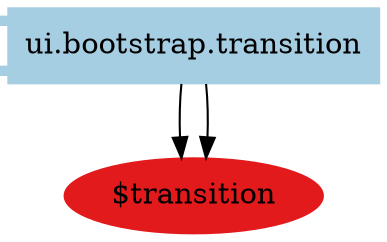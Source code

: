 digraph dependencies {
  node[shape="component",style="filled",colorscheme=paired12]


    node[shape="component"]
    "ui.bootstrap.transition"[label="ui.bootstrap.transition", color=1]

    


    node[shape="ellipse"]
    


    

    

    
      "$transition"[label="$transition", color=6]
      "ui.bootstrap.transition" -> "$transition"
    
      "$transition"[label="$transition", color=6]
      "ui.bootstrap.transition" -> "$transition"
    

    node[shape="cds"]
    

    









    node[shape="ellipse",style="filled", color=9]
    

    


    

    

    
      
    
      
    

    


}
